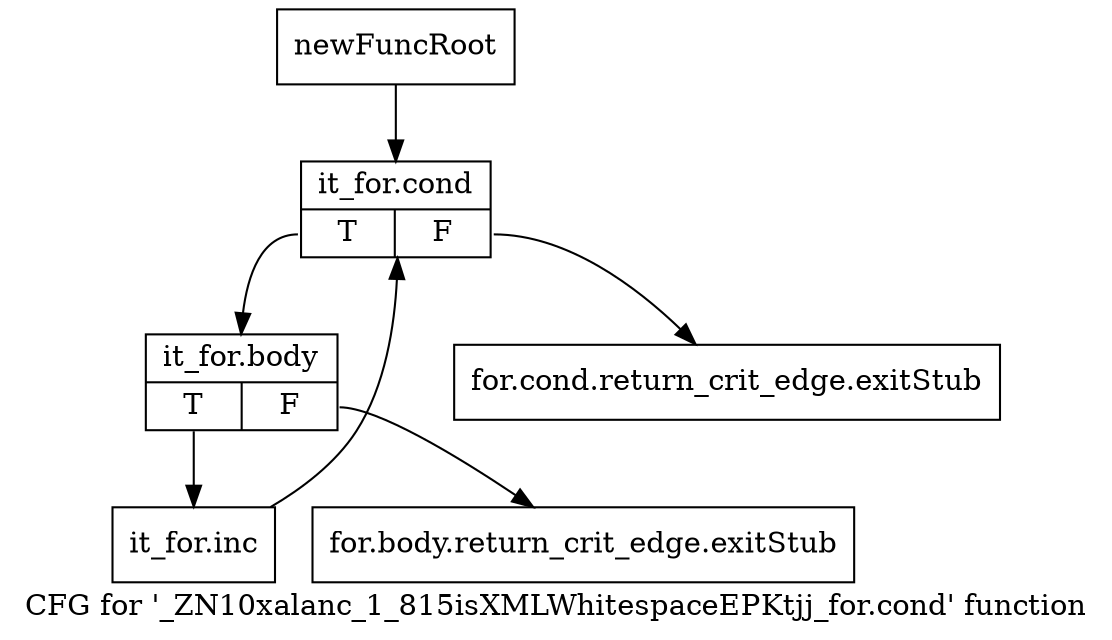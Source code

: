 digraph "CFG for '_ZN10xalanc_1_815isXMLWhitespaceEPKtjj_for.cond' function" {
	label="CFG for '_ZN10xalanc_1_815isXMLWhitespaceEPKtjj_for.cond' function";

	Node0x9d3a190 [shape=record,label="{newFuncRoot}"];
	Node0x9d3a190 -> Node0x9d3e520;
	Node0x9d3e480 [shape=record,label="{for.cond.return_crit_edge.exitStub}"];
	Node0x9d3e4d0 [shape=record,label="{for.body.return_crit_edge.exitStub}"];
	Node0x9d3e520 [shape=record,label="{it_for.cond|{<s0>T|<s1>F}}"];
	Node0x9d3e520:s0 -> Node0x9d3e570;
	Node0x9d3e520:s1 -> Node0x9d3e480;
	Node0x9d3e570 [shape=record,label="{it_for.body|{<s0>T|<s1>F}}"];
	Node0x9d3e570:s0 -> Node0x9d3e5c0;
	Node0x9d3e570:s1 -> Node0x9d3e4d0;
	Node0x9d3e5c0 [shape=record,label="{it_for.inc}"];
	Node0x9d3e5c0 -> Node0x9d3e520;
}
